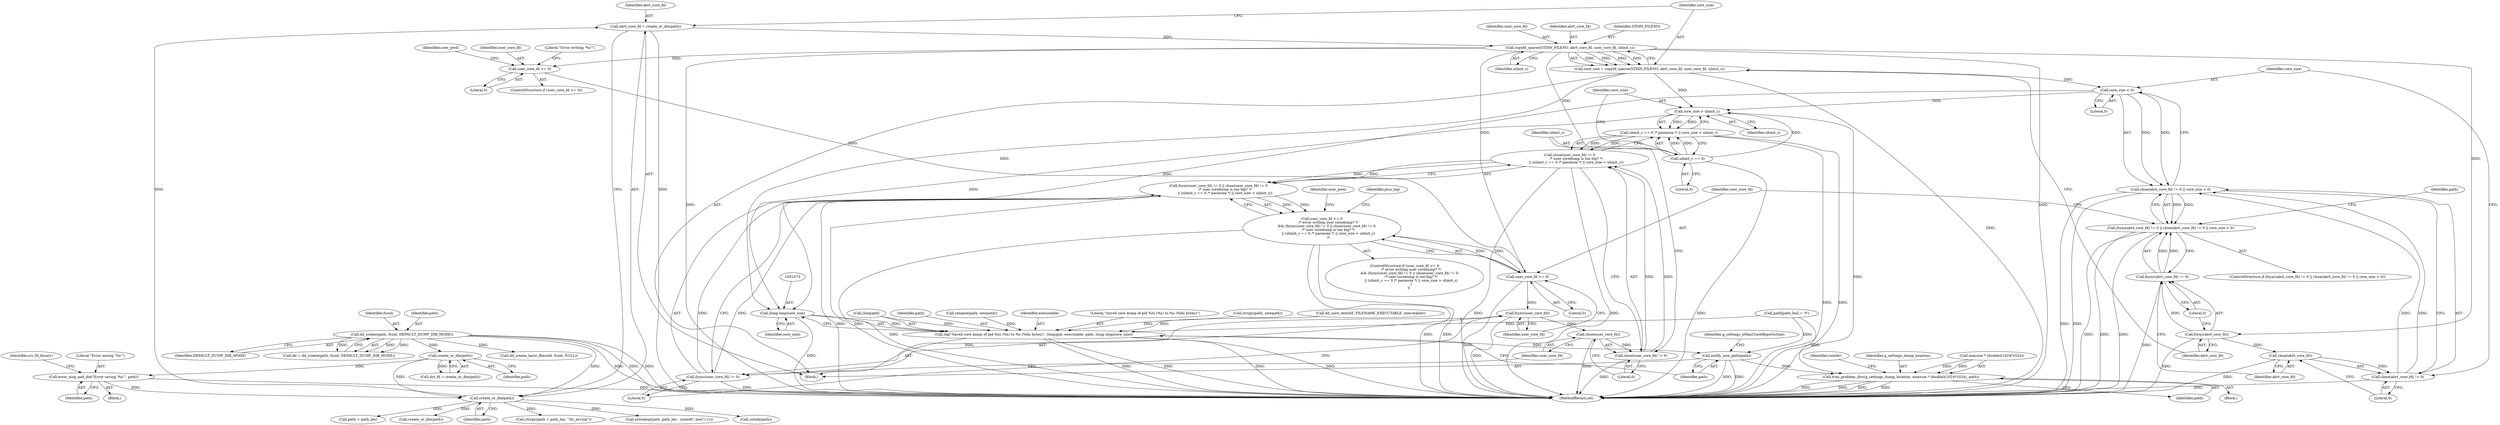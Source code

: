 digraph "0_abrt_4f2c1ddd3e3b81d2d5146b883115371f1cada9f9@API" {
"1000897" [label="(Call,copyfd_sparse(STDIN_FILENO, abrt_core_fd, user_core_fd, ulimit_c))"];
"1000890" [label="(Call,abrt_core_fd = create_or_die(path))"];
"1000892" [label="(Call,create_or_die(path))"];
"1000884" [label="(Call,error_msg_and_die(\"Error saving '%s'\", path))"];
"1000858" [label="(Call,create_or_die(path))"];
"1000618" [label="(Call,dd_create(path, fsuid, DEFAULT_DUMP_DIR_MODE))"];
"1000895" [label="(Call,core_size = copyfd_sparse(STDIN_FILENO, abrt_core_fd, user_core_fd, ulimit_c))"];
"1000913" [label="(Call,core_size < 0)"];
"1000908" [label="(Call,close(abrt_core_fd) != 0 || core_size < 0)"];
"1000903" [label="(Call,fsync(abrt_core_fd) != 0 || close(abrt_core_fd) != 0 || core_size < 0)"];
"1000952" [label="(Call,core_size > ulimit_c)"];
"1000948" [label="(Call,ulimit_c == 0 /* paranoia */ || core_size > ulimit_c)"];
"1000943" [label="(Call,close(user_core_fd) != 0\n            /* user coredump is too big? */\n            || (ulimit_c == 0 /* paranoia */ || core_size > ulimit_c))"];
"1000938" [label="(Call,fsync(user_core_fd) != 0 || close(user_core_fd) != 0\n            /* user coredump is too big? */\n            || (ulimit_c == 0 /* paranoia */ || core_size > ulimit_c))"];
"1000934" [label="(Call,user_core_fd >= 0\n            /* error writing user coredump? */\n         && (fsync(user_core_fd) != 0 || close(user_core_fd) != 0\n            /* user coredump is too big? */\n            || (ulimit_c == 0 /* paranoia */ || core_size > ulimit_c)\n            ))"];
"1001072" [label="(Call,(long long)core_size)"];
"1001065" [label="(Call,log(\"Saved core dump of pid %lu (%s) to %s (%llu bytes)\", (long)pid, executable, path, (long long)core_size))"];
"1001075" [label="(Call,notify_new_path(path))"];
"1001093" [label="(Call,trim_problem_dirs(g_settings_dump_location, maxsize * (double)(1024*1024), path))"];
"1000905" [label="(Call,fsync(abrt_core_fd))"];
"1000904" [label="(Call,fsync(abrt_core_fd) != 0)"];
"1000910" [label="(Call,close(abrt_core_fd))"];
"1000909" [label="(Call,close(abrt_core_fd) != 0)"];
"1000922" [label="(Call,user_core_fd >= 0)"];
"1000935" [label="(Call,user_core_fd >= 0)"];
"1000940" [label="(Call,fsync(user_core_fd))"];
"1000939" [label="(Call,fsync(user_core_fd) != 0)"];
"1000945" [label="(Call,close(user_core_fd))"];
"1000944" [label="(Call,close(user_core_fd) != 0)"];
"1000949" [label="(Call,ulimit_c == 0)"];
"1000910" [label="(Call,close(abrt_core_fd))"];
"1000890" [label="(Call,abrt_core_fd = create_or_die(path))"];
"1000858" [label="(Call,create_or_die(path))"];
"1000888" [label="(Identifier,src_fd_binary)"];
"1000881" [label="(Block,)"];
"1000931" [label="(Literal,\"Error writing '%s'\")"];
"1001070" [label="(Identifier,executable)"];
"1000963" [label="(Identifier,java_log)"];
"1000630" [label="(Call,dd_create_basic_files(dd, fsuid, NULL))"];
"1000948" [label="(Call,ulimit_c == 0 /* paranoia */ || core_size > ulimit_c)"];
"1001003" [label="(Call,path + path_len)"];
"1001079" [label="(Identifier,g_settings_nMaxCrashReportsSize)"];
"1000927" [label="(Identifier,user_pwd)"];
"1001104" [label="(Identifier,rootdir)"];
"1000918" [label="(Identifier,path)"];
"1000900" [label="(Identifier,user_core_fd)"];
"1000952" [label="(Call,core_size > ulimit_c)"];
"1000624" [label="(Block,)"];
"1001075" [label="(Call,notify_new_path(path))"];
"1000901" [label="(Identifier,ulimit_c)"];
"1000957" [label="(Identifier,user_pwd)"];
"1000935" [label="(Call,user_core_fd >= 0)"];
"1001102" [label="(Identifier,path)"];
"1001074" [label="(Identifier,core_size)"];
"1001010" [label="(Call,create_or_die(path))"];
"1001094" [label="(Identifier,g_settings_dump_location)"];
"1000906" [label="(Identifier,abrt_core_fd)"];
"1000950" [label="(Identifier,ulimit_c)"];
"1000893" [label="(Identifier,path)"];
"1000885" [label="(Literal,\"Error saving '%s'\")"];
"1000912" [label="(Literal,0)"];
"1000938" [label="(Call,fsync(user_core_fd) != 0 || close(user_core_fd) != 0\n            /* user coredump is too big? */\n            || (ulimit_c == 0 /* paranoia */ || core_size > ulimit_c))"];
"1000859" [label="(Identifier,path)"];
"1001066" [label="(Literal,\"Saved core dump of pid %lu (%s) to %s (%llu bytes)\")"];
"1000939" [label="(Call,fsync(user_core_fd) != 0)"];
"1000884" [label="(Call,error_msg_and_die(\"Error saving '%s'\", path))"];
"1000943" [label="(Call,close(user_core_fd) != 0\n            /* user coredump is too big? */\n            || (ulimit_c == 0 /* paranoia */ || core_size > ulimit_c))"];
"1001060" [label="(Call,strcpy(path, newpath))"];
"1000922" [label="(Call,user_core_fd >= 0)"];
"1000899" [label="(Identifier,abrt_core_fd)"];
"1000909" [label="(Call,close(abrt_core_fd) != 0)"];
"1000954" [label="(Identifier,ulimit_c)"];
"1000937" [label="(Literal,0)"];
"1000886" [label="(Identifier,path)"];
"1000904" [label="(Call,fsync(abrt_core_fd) != 0)"];
"1000946" [label="(Identifier,user_core_fd)"];
"1001072" [label="(Call,(long long)core_size)"];
"1000945" [label="(Call,close(user_core_fd))"];
"1001002" [label="(Call,strcpy(path + path_len, \"/hs_err.log\"))"];
"1000892" [label="(Call,create_or_die(path))"];
"1000907" [label="(Literal,0)"];
"1000903" [label="(Call,fsync(abrt_core_fd) != 0 || close(abrt_core_fd) != 0 || core_size < 0)"];
"1001046" [label="(Call,xstrndup(path, path_len - (sizeof(\".new\")-1)))"];
"1000951" [label="(Literal,0)"];
"1001081" [label="(Block,)"];
"1000856" [label="(Call,dst_fd = create_or_die(path))"];
"1000902" [label="(ControlStructure,if (fsync(abrt_core_fd) != 0 || close(abrt_core_fd) != 0 || core_size < 0))"];
"1000891" [label="(Identifier,abrt_core_fd)"];
"1000934" [label="(Call,user_core_fd >= 0\n            /* error writing user coredump? */\n         && (fsync(user_core_fd) != 0 || close(user_core_fd) != 0\n            /* user coredump is too big? */\n            || (ulimit_c == 0 /* paranoia */ || core_size > ulimit_c)\n            ))"];
"1000914" [label="(Identifier,core_size)"];
"1000942" [label="(Literal,0)"];
"1000765" [label="(Call,dd_save_text(dd, FILENAME_EXECUTABLE, executable))"];
"1000949" [label="(Call,ulimit_c == 0)"];
"1000620" [label="(Identifier,fsuid)"];
"1000936" [label="(Identifier,user_core_fd)"];
"1001171" [label="(MethodReturn,int)"];
"1000619" [label="(Identifier,path)"];
"1001067" [label="(Call,(long)pid)"];
"1001071" [label="(Identifier,path)"];
"1000917" [label="(Call,unlink(path))"];
"1000940" [label="(Call,fsync(user_core_fd))"];
"1000896" [label="(Identifier,core_size)"];
"1001056" [label="(Call,rename(path, newpath))"];
"1000921" [label="(ControlStructure,if (user_core_fd >= 0))"];
"1000923" [label="(Identifier,user_core_fd)"];
"1000908" [label="(Call,close(abrt_core_fd) != 0 || core_size < 0)"];
"1000905" [label="(Call,fsync(abrt_core_fd))"];
"1000897" [label="(Call,copyfd_sparse(STDIN_FILENO, abrt_core_fd, user_core_fd, ulimit_c))"];
"1000924" [label="(Literal,0)"];
"1000941" [label="(Identifier,user_core_fd)"];
"1000911" [label="(Identifier,abrt_core_fd)"];
"1000933" [label="(ControlStructure,if (user_core_fd >= 0\n            /* error writing user coredump? */\n         && (fsync(user_core_fd) != 0 || close(user_core_fd) != 0\n            /* user coredump is too big? */\n            || (ulimit_c == 0 /* paranoia */ || core_size > ulimit_c)\n            )\n        ))"];
"1000618" [label="(Call,dd_create(path, fsuid, DEFAULT_DUMP_DIR_MODE))"];
"1001065" [label="(Call,log(\"Saved core dump of pid %lu (%s) to %s (%llu bytes)\", (long)pid, executable, path, (long long)core_size))"];
"1000944" [label="(Call,close(user_core_fd) != 0)"];
"1000621" [label="(Identifier,DEFAULT_DUMP_DIR_MODE)"];
"1001038" [label="(Call,path[path_len] = '\0')"];
"1000947" [label="(Literal,0)"];
"1001095" [label="(Call,maxsize * (double)(1024*1024))"];
"1000616" [label="(Call,dd = dd_create(path, fsuid, DEFAULT_DUMP_DIR_MODE))"];
"1000898" [label="(Identifier,STDIN_FILENO)"];
"1000915" [label="(Literal,0)"];
"1001076" [label="(Identifier,path)"];
"1000913" [label="(Call,core_size < 0)"];
"1001093" [label="(Call,trim_problem_dirs(g_settings_dump_location, maxsize * (double)(1024*1024), path))"];
"1000895" [label="(Call,core_size = copyfd_sparse(STDIN_FILENO, abrt_core_fd, user_core_fd, ulimit_c))"];
"1000953" [label="(Identifier,core_size)"];
"1000897" -> "1000895"  [label="AST: "];
"1000897" -> "1000901"  [label="CFG: "];
"1000898" -> "1000897"  [label="AST: "];
"1000899" -> "1000897"  [label="AST: "];
"1000900" -> "1000897"  [label="AST: "];
"1000901" -> "1000897"  [label="AST: "];
"1000895" -> "1000897"  [label="CFG: "];
"1000897" -> "1001171"  [label="DDG: "];
"1000897" -> "1001171"  [label="DDG: "];
"1000897" -> "1000895"  [label="DDG: "];
"1000897" -> "1000895"  [label="DDG: "];
"1000897" -> "1000895"  [label="DDG: "];
"1000897" -> "1000895"  [label="DDG: "];
"1000890" -> "1000897"  [label="DDG: "];
"1000897" -> "1000905"  [label="DDG: "];
"1000897" -> "1000922"  [label="DDG: "];
"1000897" -> "1000935"  [label="DDG: "];
"1000897" -> "1000949"  [label="DDG: "];
"1000890" -> "1000624"  [label="AST: "];
"1000890" -> "1000892"  [label="CFG: "];
"1000891" -> "1000890"  [label="AST: "];
"1000892" -> "1000890"  [label="AST: "];
"1000896" -> "1000890"  [label="CFG: "];
"1000890" -> "1001171"  [label="DDG: "];
"1000892" -> "1000890"  [label="DDG: "];
"1000892" -> "1000893"  [label="CFG: "];
"1000893" -> "1000892"  [label="AST: "];
"1000884" -> "1000892"  [label="DDG: "];
"1000858" -> "1000892"  [label="DDG: "];
"1000618" -> "1000892"  [label="DDG: "];
"1000892" -> "1000917"  [label="DDG: "];
"1000892" -> "1001002"  [label="DDG: "];
"1000892" -> "1001003"  [label="DDG: "];
"1000892" -> "1001010"  [label="DDG: "];
"1000892" -> "1001046"  [label="DDG: "];
"1000884" -> "1000881"  [label="AST: "];
"1000884" -> "1000886"  [label="CFG: "];
"1000885" -> "1000884"  [label="AST: "];
"1000886" -> "1000884"  [label="AST: "];
"1000888" -> "1000884"  [label="CFG: "];
"1000884" -> "1001171"  [label="DDG: "];
"1000858" -> "1000884"  [label="DDG: "];
"1000858" -> "1000856"  [label="AST: "];
"1000858" -> "1000859"  [label="CFG: "];
"1000859" -> "1000858"  [label="AST: "];
"1000856" -> "1000858"  [label="CFG: "];
"1000858" -> "1000856"  [label="DDG: "];
"1000618" -> "1000858"  [label="DDG: "];
"1000618" -> "1000616"  [label="AST: "];
"1000618" -> "1000621"  [label="CFG: "];
"1000619" -> "1000618"  [label="AST: "];
"1000620" -> "1000618"  [label="AST: "];
"1000621" -> "1000618"  [label="AST: "];
"1000616" -> "1000618"  [label="CFG: "];
"1000618" -> "1001171"  [label="DDG: "];
"1000618" -> "1001171"  [label="DDG: "];
"1000618" -> "1001171"  [label="DDG: "];
"1000618" -> "1000616"  [label="DDG: "];
"1000618" -> "1000616"  [label="DDG: "];
"1000618" -> "1000616"  [label="DDG: "];
"1000618" -> "1000630"  [label="DDG: "];
"1000895" -> "1000624"  [label="AST: "];
"1000896" -> "1000895"  [label="AST: "];
"1000906" -> "1000895"  [label="CFG: "];
"1000895" -> "1001171"  [label="DDG: "];
"1000895" -> "1000913"  [label="DDG: "];
"1000895" -> "1000952"  [label="DDG: "];
"1000895" -> "1001072"  [label="DDG: "];
"1000913" -> "1000908"  [label="AST: "];
"1000913" -> "1000915"  [label="CFG: "];
"1000914" -> "1000913"  [label="AST: "];
"1000915" -> "1000913"  [label="AST: "];
"1000908" -> "1000913"  [label="CFG: "];
"1000913" -> "1000908"  [label="DDG: "];
"1000913" -> "1000908"  [label="DDG: "];
"1000913" -> "1000952"  [label="DDG: "];
"1000913" -> "1001072"  [label="DDG: "];
"1000908" -> "1000903"  [label="AST: "];
"1000908" -> "1000909"  [label="CFG: "];
"1000909" -> "1000908"  [label="AST: "];
"1000903" -> "1000908"  [label="CFG: "];
"1000908" -> "1001171"  [label="DDG: "];
"1000908" -> "1001171"  [label="DDG: "];
"1000908" -> "1000903"  [label="DDG: "];
"1000908" -> "1000903"  [label="DDG: "];
"1000909" -> "1000908"  [label="DDG: "];
"1000909" -> "1000908"  [label="DDG: "];
"1000903" -> "1000902"  [label="AST: "];
"1000903" -> "1000904"  [label="CFG: "];
"1000904" -> "1000903"  [label="AST: "];
"1000918" -> "1000903"  [label="CFG: "];
"1000936" -> "1000903"  [label="CFG: "];
"1000903" -> "1001171"  [label="DDG: "];
"1000903" -> "1001171"  [label="DDG: "];
"1000903" -> "1001171"  [label="DDG: "];
"1000904" -> "1000903"  [label="DDG: "];
"1000904" -> "1000903"  [label="DDG: "];
"1000952" -> "1000948"  [label="AST: "];
"1000952" -> "1000954"  [label="CFG: "];
"1000953" -> "1000952"  [label="AST: "];
"1000954" -> "1000952"  [label="AST: "];
"1000948" -> "1000952"  [label="CFG: "];
"1000952" -> "1001171"  [label="DDG: "];
"1000952" -> "1000948"  [label="DDG: "];
"1000952" -> "1000948"  [label="DDG: "];
"1000949" -> "1000952"  [label="DDG: "];
"1000952" -> "1001072"  [label="DDG: "];
"1000948" -> "1000943"  [label="AST: "];
"1000948" -> "1000949"  [label="CFG: "];
"1000949" -> "1000948"  [label="AST: "];
"1000943" -> "1000948"  [label="CFG: "];
"1000948" -> "1001171"  [label="DDG: "];
"1000948" -> "1001171"  [label="DDG: "];
"1000948" -> "1000943"  [label="DDG: "];
"1000948" -> "1000943"  [label="DDG: "];
"1000949" -> "1000948"  [label="DDG: "];
"1000949" -> "1000948"  [label="DDG: "];
"1000943" -> "1000938"  [label="AST: "];
"1000943" -> "1000944"  [label="CFG: "];
"1000944" -> "1000943"  [label="AST: "];
"1000938" -> "1000943"  [label="CFG: "];
"1000943" -> "1001171"  [label="DDG: "];
"1000943" -> "1001171"  [label="DDG: "];
"1000943" -> "1000938"  [label="DDG: "];
"1000943" -> "1000938"  [label="DDG: "];
"1000944" -> "1000943"  [label="DDG: "];
"1000944" -> "1000943"  [label="DDG: "];
"1000938" -> "1000934"  [label="AST: "];
"1000938" -> "1000939"  [label="CFG: "];
"1000939" -> "1000938"  [label="AST: "];
"1000934" -> "1000938"  [label="CFG: "];
"1000938" -> "1001171"  [label="DDG: "];
"1000938" -> "1001171"  [label="DDG: "];
"1000938" -> "1000934"  [label="DDG: "];
"1000938" -> "1000934"  [label="DDG: "];
"1000939" -> "1000938"  [label="DDG: "];
"1000939" -> "1000938"  [label="DDG: "];
"1000934" -> "1000933"  [label="AST: "];
"1000934" -> "1000935"  [label="CFG: "];
"1000935" -> "1000934"  [label="AST: "];
"1000957" -> "1000934"  [label="CFG: "];
"1000963" -> "1000934"  [label="CFG: "];
"1000934" -> "1001171"  [label="DDG: "];
"1000934" -> "1001171"  [label="DDG: "];
"1000934" -> "1001171"  [label="DDG: "];
"1000935" -> "1000934"  [label="DDG: "];
"1000935" -> "1000934"  [label="DDG: "];
"1001072" -> "1001065"  [label="AST: "];
"1001072" -> "1001074"  [label="CFG: "];
"1001073" -> "1001072"  [label="AST: "];
"1001074" -> "1001072"  [label="AST: "];
"1001065" -> "1001072"  [label="CFG: "];
"1001072" -> "1001171"  [label="DDG: "];
"1001072" -> "1001065"  [label="DDG: "];
"1001065" -> "1000624"  [label="AST: "];
"1001066" -> "1001065"  [label="AST: "];
"1001067" -> "1001065"  [label="AST: "];
"1001070" -> "1001065"  [label="AST: "];
"1001071" -> "1001065"  [label="AST: "];
"1001076" -> "1001065"  [label="CFG: "];
"1001065" -> "1001171"  [label="DDG: "];
"1001065" -> "1001171"  [label="DDG: "];
"1001065" -> "1001171"  [label="DDG: "];
"1001065" -> "1001171"  [label="DDG: "];
"1001067" -> "1001065"  [label="DDG: "];
"1000765" -> "1001065"  [label="DDG: "];
"1001060" -> "1001065"  [label="DDG: "];
"1001056" -> "1001065"  [label="DDG: "];
"1001038" -> "1001065"  [label="DDG: "];
"1001065" -> "1001075"  [label="DDG: "];
"1001075" -> "1000624"  [label="AST: "];
"1001075" -> "1001076"  [label="CFG: "];
"1001076" -> "1001075"  [label="AST: "];
"1001079" -> "1001075"  [label="CFG: "];
"1001075" -> "1001171"  [label="DDG: "];
"1001075" -> "1001171"  [label="DDG: "];
"1001038" -> "1001075"  [label="DDG: "];
"1001075" -> "1001093"  [label="DDG: "];
"1001093" -> "1001081"  [label="AST: "];
"1001093" -> "1001102"  [label="CFG: "];
"1001094" -> "1001093"  [label="AST: "];
"1001095" -> "1001093"  [label="AST: "];
"1001102" -> "1001093"  [label="AST: "];
"1001104" -> "1001093"  [label="CFG: "];
"1001093" -> "1001171"  [label="DDG: "];
"1001093" -> "1001171"  [label="DDG: "];
"1001093" -> "1001171"  [label="DDG: "];
"1001093" -> "1001171"  [label="DDG: "];
"1001095" -> "1001093"  [label="DDG: "];
"1001095" -> "1001093"  [label="DDG: "];
"1001038" -> "1001093"  [label="DDG: "];
"1000905" -> "1000904"  [label="AST: "];
"1000905" -> "1000906"  [label="CFG: "];
"1000906" -> "1000905"  [label="AST: "];
"1000907" -> "1000905"  [label="CFG: "];
"1000905" -> "1001171"  [label="DDG: "];
"1000905" -> "1000904"  [label="DDG: "];
"1000905" -> "1000910"  [label="DDG: "];
"1000904" -> "1000907"  [label="CFG: "];
"1000907" -> "1000904"  [label="AST: "];
"1000911" -> "1000904"  [label="CFG: "];
"1000904" -> "1001171"  [label="DDG: "];
"1000910" -> "1000909"  [label="AST: "];
"1000910" -> "1000911"  [label="CFG: "];
"1000911" -> "1000910"  [label="AST: "];
"1000912" -> "1000910"  [label="CFG: "];
"1000910" -> "1001171"  [label="DDG: "];
"1000910" -> "1000909"  [label="DDG: "];
"1000909" -> "1000912"  [label="CFG: "];
"1000912" -> "1000909"  [label="AST: "];
"1000914" -> "1000909"  [label="CFG: "];
"1000909" -> "1001171"  [label="DDG: "];
"1000922" -> "1000921"  [label="AST: "];
"1000922" -> "1000924"  [label="CFG: "];
"1000923" -> "1000922"  [label="AST: "];
"1000924" -> "1000922"  [label="AST: "];
"1000927" -> "1000922"  [label="CFG: "];
"1000931" -> "1000922"  [label="CFG: "];
"1000922" -> "1000935"  [label="DDG: "];
"1000935" -> "1000937"  [label="CFG: "];
"1000936" -> "1000935"  [label="AST: "];
"1000937" -> "1000935"  [label="AST: "];
"1000941" -> "1000935"  [label="CFG: "];
"1000935" -> "1001171"  [label="DDG: "];
"1000935" -> "1000940"  [label="DDG: "];
"1000940" -> "1000939"  [label="AST: "];
"1000940" -> "1000941"  [label="CFG: "];
"1000941" -> "1000940"  [label="AST: "];
"1000942" -> "1000940"  [label="CFG: "];
"1000940" -> "1001171"  [label="DDG: "];
"1000940" -> "1000939"  [label="DDG: "];
"1000940" -> "1000945"  [label="DDG: "];
"1000939" -> "1000942"  [label="CFG: "];
"1000942" -> "1000939"  [label="AST: "];
"1000946" -> "1000939"  [label="CFG: "];
"1000939" -> "1001171"  [label="DDG: "];
"1000945" -> "1000944"  [label="AST: "];
"1000945" -> "1000946"  [label="CFG: "];
"1000946" -> "1000945"  [label="AST: "];
"1000947" -> "1000945"  [label="CFG: "];
"1000945" -> "1001171"  [label="DDG: "];
"1000945" -> "1000944"  [label="DDG: "];
"1000944" -> "1000947"  [label="CFG: "];
"1000947" -> "1000944"  [label="AST: "];
"1000950" -> "1000944"  [label="CFG: "];
"1000944" -> "1001171"  [label="DDG: "];
"1000949" -> "1000951"  [label="CFG: "];
"1000950" -> "1000949"  [label="AST: "];
"1000951" -> "1000949"  [label="AST: "];
"1000953" -> "1000949"  [label="CFG: "];
"1000949" -> "1001171"  [label="DDG: "];
}
